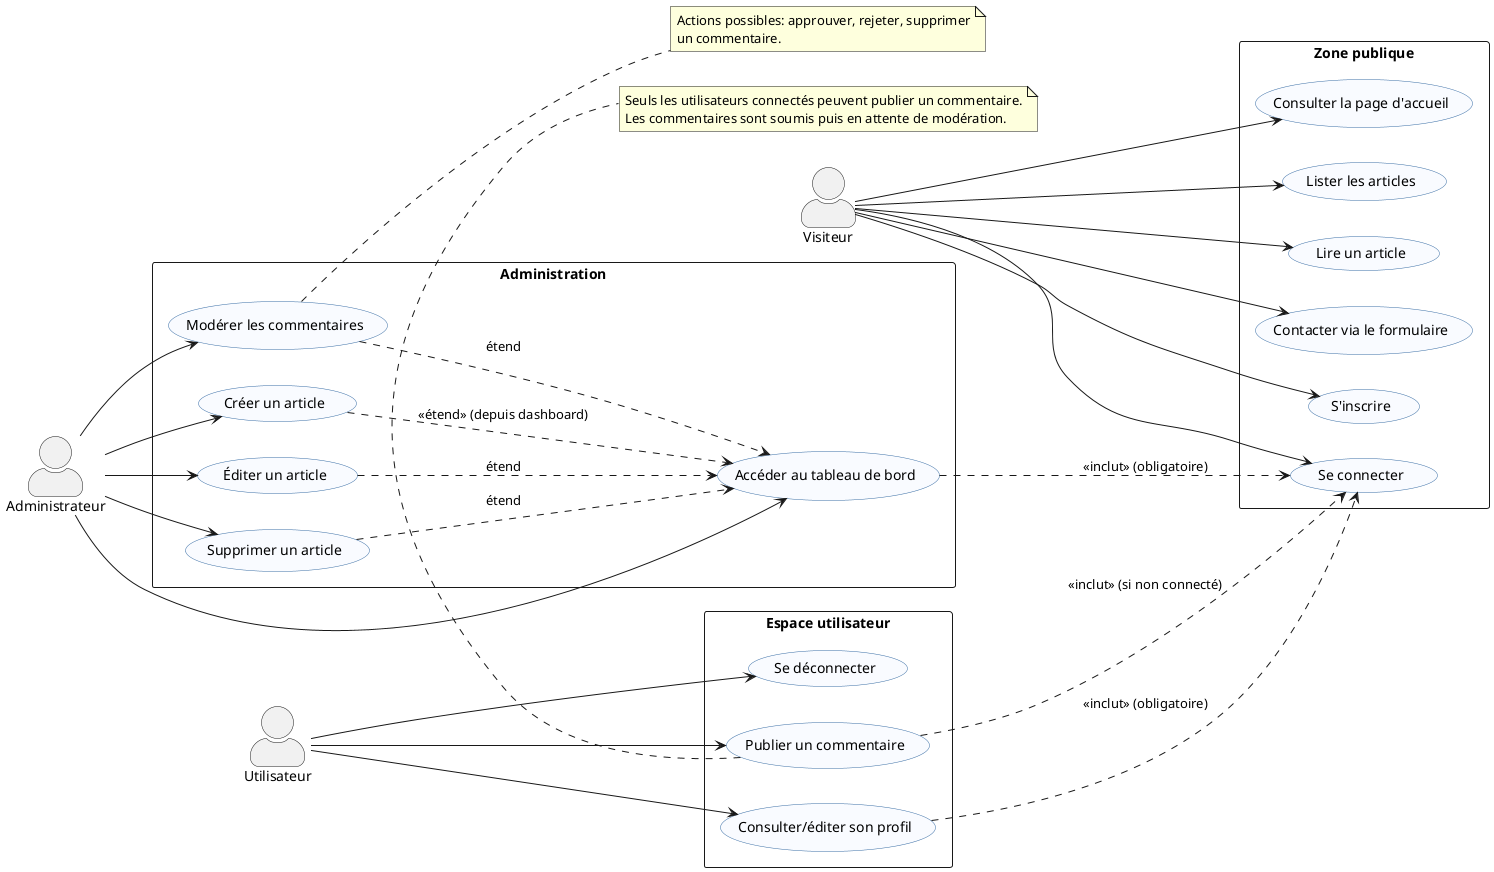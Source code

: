 @startuml
' Diagramme de cas d’utilisation – MyFirstBlog
' Acteurs principaux: Visiteur, Utilisateur, Administrateur

left to right direction
skinparam actorStyle awesome
skinparam packageStyle rectangle
skinparam usecaseBackgroundColor #F9FBFF
skinparam usecaseBorderColor #3A6EA5
skinparam shadowing false

actor "Visiteur" as Visitor
actor "Utilisateur" as User
actor "Administrateur" as Admin

package "Zone publique" {
  usecase "Consulter la page d'accueil" as UC_Home
  usecase "Lister les articles" as UC_ListArticles
  usecase "Lire un article" as UC_ReadArticle
  usecase "Contacter via le formulaire" as UC_Contact
  usecase "S'inscrire" as UC_Register
  usecase "Se connecter" as UC_Login
}

package "Espace utilisateur" {
  usecase "Consulter/éditer son profil" as UC_Profile
  usecase "Publier un commentaire" as UC_Comment
  usecase "Se déconnecter" as UC_Logout
}

package "Administration" {
  usecase "Accéder au tableau de bord" as UC_AdminDashboard
  usecase "Créer un article" as UC_CreateArticle
  usecase "Éditer un article" as UC_EditArticle
  usecase "Supprimer un article" as UC_DeleteArticle
  usecase "Modérer les commentaires" as UC_ModerateComments
}

' Relations des acteurs
Visitor --> UC_Home
Visitor --> UC_ListArticles
Visitor --> UC_ReadArticle
Visitor --> UC_Contact
Visitor --> UC_Register
Visitor --> UC_Login

User --> UC_Profile
User --> UC_Comment
User --> UC_Logout

Admin --> UC_AdminDashboard
Admin --> UC_CreateArticle
Admin --> UC_EditArticle
Admin --> UC_DeleteArticle
Admin --> UC_ModerateComments

' Contraintes/Spécifications
UC_Comment .down.> UC_Login : «inclut» (si non connecté)
UC_Profile .down.> UC_Login : «inclut» (obligatoire)
UC_AdminDashboard .down.> UC_Login : «inclut» (obligatoire)
UC_CreateArticle .down.> UC_AdminDashboard : «étend» (depuis dashboard)
UC_EditArticle .down.> UC_AdminDashboard : «étend»
UC_DeleteArticle .down.> UC_AdminDashboard : «étend»
UC_ModerateComments .down.> UC_AdminDashboard : «étend»

note bottom of UC_Comment
  Seuls les utilisateurs connectés peuvent publier un commentaire.
  Les commentaires sont soumis puis en attente de modération.
end note

note right of UC_ModerateComments
  Actions possibles: approuver, rejeter, supprimer
  un commentaire.
end note

@enduml